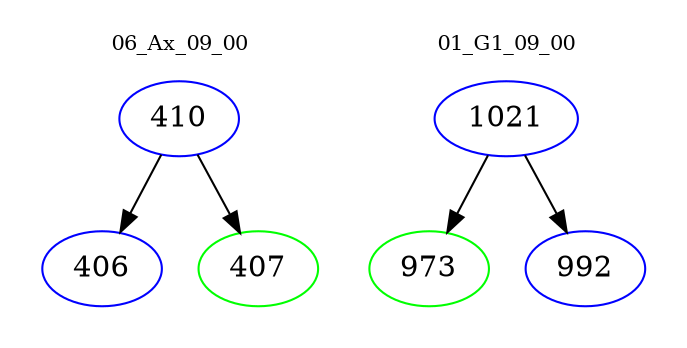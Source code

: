 digraph{
subgraph cluster_0 {
color = white
label = "06_Ax_09_00";
fontsize=10;
T0_410 [label="410", color="blue"]
T0_410 -> T0_406 [color="black"]
T0_406 [label="406", color="blue"]
T0_410 -> T0_407 [color="black"]
T0_407 [label="407", color="green"]
}
subgraph cluster_1 {
color = white
label = "01_G1_09_00";
fontsize=10;
T1_1021 [label="1021", color="blue"]
T1_1021 -> T1_973 [color="black"]
T1_973 [label="973", color="green"]
T1_1021 -> T1_992 [color="black"]
T1_992 [label="992", color="blue"]
}
}
